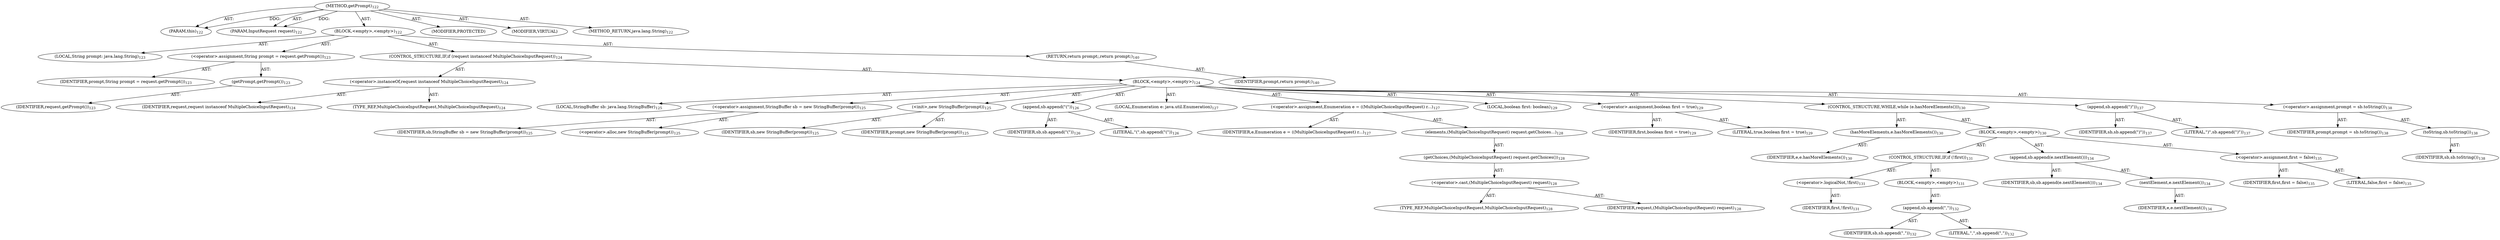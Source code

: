 digraph "getPrompt" {  
"111669149698" [label = <(METHOD,getPrompt)<SUB>122</SUB>> ]
"115964116995" [label = <(PARAM,this)<SUB>122</SUB>> ]
"115964116996" [label = <(PARAM,InputRequest request)<SUB>122</SUB>> ]
"25769803789" [label = <(BLOCK,&lt;empty&gt;,&lt;empty&gt;)<SUB>122</SUB>> ]
"94489280518" [label = <(LOCAL,String prompt: java.lang.String)<SUB>123</SUB>> ]
"30064771100" [label = <(&lt;operator&gt;.assignment,String prompt = request.getPrompt())<SUB>123</SUB>> ]
"68719476763" [label = <(IDENTIFIER,prompt,String prompt = request.getPrompt())<SUB>123</SUB>> ]
"30064771101" [label = <(getPrompt,getPrompt())<SUB>123</SUB>> ]
"68719476764" [label = <(IDENTIFIER,request,getPrompt())<SUB>123</SUB>> ]
"47244640264" [label = <(CONTROL_STRUCTURE,IF,if (request instanceof MultipleChoiceInputRequest))<SUB>124</SUB>> ]
"30064771102" [label = <(&lt;operator&gt;.instanceOf,request instanceof MultipleChoiceInputRequest)<SUB>124</SUB>> ]
"68719476765" [label = <(IDENTIFIER,request,request instanceof MultipleChoiceInputRequest)<SUB>124</SUB>> ]
"180388626432" [label = <(TYPE_REF,MultipleChoiceInputRequest,MultipleChoiceInputRequest)<SUB>124</SUB>> ]
"25769803790" [label = <(BLOCK,&lt;empty&gt;,&lt;empty&gt;)<SUB>124</SUB>> ]
"94489280519" [label = <(LOCAL,StringBuffer sb: java.lang.StringBuffer)<SUB>125</SUB>> ]
"30064771103" [label = <(&lt;operator&gt;.assignment,StringBuffer sb = new StringBuffer(prompt))<SUB>125</SUB>> ]
"68719476766" [label = <(IDENTIFIER,sb,StringBuffer sb = new StringBuffer(prompt))<SUB>125</SUB>> ]
"30064771104" [label = <(&lt;operator&gt;.alloc,new StringBuffer(prompt))<SUB>125</SUB>> ]
"30064771105" [label = <(&lt;init&gt;,new StringBuffer(prompt))<SUB>125</SUB>> ]
"68719476767" [label = <(IDENTIFIER,sb,new StringBuffer(prompt))<SUB>125</SUB>> ]
"68719476768" [label = <(IDENTIFIER,prompt,new StringBuffer(prompt))<SUB>125</SUB>> ]
"30064771106" [label = <(append,sb.append(&quot;(&quot;))<SUB>126</SUB>> ]
"68719476769" [label = <(IDENTIFIER,sb,sb.append(&quot;(&quot;))<SUB>126</SUB>> ]
"90194313221" [label = <(LITERAL,&quot;(&quot;,sb.append(&quot;(&quot;))<SUB>126</SUB>> ]
"94489280520" [label = <(LOCAL,Enumeration e: java.util.Enumeration)<SUB>127</SUB>> ]
"30064771107" [label = <(&lt;operator&gt;.assignment,Enumeration e = ((MultipleChoiceInputRequest) r...)<SUB>127</SUB>> ]
"68719476770" [label = <(IDENTIFIER,e,Enumeration e = ((MultipleChoiceInputRequest) r...)<SUB>127</SUB>> ]
"30064771108" [label = <(elements,(MultipleChoiceInputRequest) request.getChoices...)<SUB>128</SUB>> ]
"30064771109" [label = <(getChoices,(MultipleChoiceInputRequest) request.getChoices())<SUB>128</SUB>> ]
"30064771110" [label = <(&lt;operator&gt;.cast,(MultipleChoiceInputRequest) request)<SUB>128</SUB>> ]
"180388626433" [label = <(TYPE_REF,MultipleChoiceInputRequest,MultipleChoiceInputRequest)<SUB>128</SUB>> ]
"68719476771" [label = <(IDENTIFIER,request,(MultipleChoiceInputRequest) request)<SUB>128</SUB>> ]
"94489280521" [label = <(LOCAL,boolean first: boolean)<SUB>129</SUB>> ]
"30064771111" [label = <(&lt;operator&gt;.assignment,boolean first = true)<SUB>129</SUB>> ]
"68719476772" [label = <(IDENTIFIER,first,boolean first = true)<SUB>129</SUB>> ]
"90194313222" [label = <(LITERAL,true,boolean first = true)<SUB>129</SUB>> ]
"47244640265" [label = <(CONTROL_STRUCTURE,WHILE,while (e.hasMoreElements()))<SUB>130</SUB>> ]
"30064771112" [label = <(hasMoreElements,e.hasMoreElements())<SUB>130</SUB>> ]
"68719476773" [label = <(IDENTIFIER,e,e.hasMoreElements())<SUB>130</SUB>> ]
"25769803791" [label = <(BLOCK,&lt;empty&gt;,&lt;empty&gt;)<SUB>130</SUB>> ]
"47244640266" [label = <(CONTROL_STRUCTURE,IF,if (!first))<SUB>131</SUB>> ]
"30064771113" [label = <(&lt;operator&gt;.logicalNot,!first)<SUB>131</SUB>> ]
"68719476774" [label = <(IDENTIFIER,first,!first)<SUB>131</SUB>> ]
"25769803792" [label = <(BLOCK,&lt;empty&gt;,&lt;empty&gt;)<SUB>131</SUB>> ]
"30064771114" [label = <(append,sb.append(&quot;,&quot;))<SUB>132</SUB>> ]
"68719476775" [label = <(IDENTIFIER,sb,sb.append(&quot;,&quot;))<SUB>132</SUB>> ]
"90194313223" [label = <(LITERAL,&quot;,&quot;,sb.append(&quot;,&quot;))<SUB>132</SUB>> ]
"30064771115" [label = <(append,sb.append(e.nextElement()))<SUB>134</SUB>> ]
"68719476776" [label = <(IDENTIFIER,sb,sb.append(e.nextElement()))<SUB>134</SUB>> ]
"30064771116" [label = <(nextElement,e.nextElement())<SUB>134</SUB>> ]
"68719476777" [label = <(IDENTIFIER,e,e.nextElement())<SUB>134</SUB>> ]
"30064771117" [label = <(&lt;operator&gt;.assignment,first = false)<SUB>135</SUB>> ]
"68719476778" [label = <(IDENTIFIER,first,first = false)<SUB>135</SUB>> ]
"90194313224" [label = <(LITERAL,false,first = false)<SUB>135</SUB>> ]
"30064771118" [label = <(append,sb.append(&quot;)&quot;))<SUB>137</SUB>> ]
"68719476779" [label = <(IDENTIFIER,sb,sb.append(&quot;)&quot;))<SUB>137</SUB>> ]
"90194313225" [label = <(LITERAL,&quot;)&quot;,sb.append(&quot;)&quot;))<SUB>137</SUB>> ]
"30064771119" [label = <(&lt;operator&gt;.assignment,prompt = sb.toString())<SUB>138</SUB>> ]
"68719476780" [label = <(IDENTIFIER,prompt,prompt = sb.toString())<SUB>138</SUB>> ]
"30064771120" [label = <(toString,sb.toString())<SUB>138</SUB>> ]
"68719476781" [label = <(IDENTIFIER,sb,sb.toString())<SUB>138</SUB>> ]
"146028888064" [label = <(RETURN,return prompt;,return prompt;)<SUB>140</SUB>> ]
"68719476782" [label = <(IDENTIFIER,prompt,return prompt;)<SUB>140</SUB>> ]
"133143986180" [label = <(MODIFIER,PROTECTED)> ]
"133143986181" [label = <(MODIFIER,VIRTUAL)> ]
"128849018882" [label = <(METHOD_RETURN,java.lang.String)<SUB>122</SUB>> ]
  "111669149698" -> "115964116995"  [ label = "AST: "] 
  "111669149698" -> "115964116996"  [ label = "AST: "] 
  "111669149698" -> "25769803789"  [ label = "AST: "] 
  "111669149698" -> "133143986180"  [ label = "AST: "] 
  "111669149698" -> "133143986181"  [ label = "AST: "] 
  "111669149698" -> "128849018882"  [ label = "AST: "] 
  "25769803789" -> "94489280518"  [ label = "AST: "] 
  "25769803789" -> "30064771100"  [ label = "AST: "] 
  "25769803789" -> "47244640264"  [ label = "AST: "] 
  "25769803789" -> "146028888064"  [ label = "AST: "] 
  "30064771100" -> "68719476763"  [ label = "AST: "] 
  "30064771100" -> "30064771101"  [ label = "AST: "] 
  "30064771101" -> "68719476764"  [ label = "AST: "] 
  "47244640264" -> "30064771102"  [ label = "AST: "] 
  "47244640264" -> "25769803790"  [ label = "AST: "] 
  "30064771102" -> "68719476765"  [ label = "AST: "] 
  "30064771102" -> "180388626432"  [ label = "AST: "] 
  "25769803790" -> "94489280519"  [ label = "AST: "] 
  "25769803790" -> "30064771103"  [ label = "AST: "] 
  "25769803790" -> "30064771105"  [ label = "AST: "] 
  "25769803790" -> "30064771106"  [ label = "AST: "] 
  "25769803790" -> "94489280520"  [ label = "AST: "] 
  "25769803790" -> "30064771107"  [ label = "AST: "] 
  "25769803790" -> "94489280521"  [ label = "AST: "] 
  "25769803790" -> "30064771111"  [ label = "AST: "] 
  "25769803790" -> "47244640265"  [ label = "AST: "] 
  "25769803790" -> "30064771118"  [ label = "AST: "] 
  "25769803790" -> "30064771119"  [ label = "AST: "] 
  "30064771103" -> "68719476766"  [ label = "AST: "] 
  "30064771103" -> "30064771104"  [ label = "AST: "] 
  "30064771105" -> "68719476767"  [ label = "AST: "] 
  "30064771105" -> "68719476768"  [ label = "AST: "] 
  "30064771106" -> "68719476769"  [ label = "AST: "] 
  "30064771106" -> "90194313221"  [ label = "AST: "] 
  "30064771107" -> "68719476770"  [ label = "AST: "] 
  "30064771107" -> "30064771108"  [ label = "AST: "] 
  "30064771108" -> "30064771109"  [ label = "AST: "] 
  "30064771109" -> "30064771110"  [ label = "AST: "] 
  "30064771110" -> "180388626433"  [ label = "AST: "] 
  "30064771110" -> "68719476771"  [ label = "AST: "] 
  "30064771111" -> "68719476772"  [ label = "AST: "] 
  "30064771111" -> "90194313222"  [ label = "AST: "] 
  "47244640265" -> "30064771112"  [ label = "AST: "] 
  "47244640265" -> "25769803791"  [ label = "AST: "] 
  "30064771112" -> "68719476773"  [ label = "AST: "] 
  "25769803791" -> "47244640266"  [ label = "AST: "] 
  "25769803791" -> "30064771115"  [ label = "AST: "] 
  "25769803791" -> "30064771117"  [ label = "AST: "] 
  "47244640266" -> "30064771113"  [ label = "AST: "] 
  "47244640266" -> "25769803792"  [ label = "AST: "] 
  "30064771113" -> "68719476774"  [ label = "AST: "] 
  "25769803792" -> "30064771114"  [ label = "AST: "] 
  "30064771114" -> "68719476775"  [ label = "AST: "] 
  "30064771114" -> "90194313223"  [ label = "AST: "] 
  "30064771115" -> "68719476776"  [ label = "AST: "] 
  "30064771115" -> "30064771116"  [ label = "AST: "] 
  "30064771116" -> "68719476777"  [ label = "AST: "] 
  "30064771117" -> "68719476778"  [ label = "AST: "] 
  "30064771117" -> "90194313224"  [ label = "AST: "] 
  "30064771118" -> "68719476779"  [ label = "AST: "] 
  "30064771118" -> "90194313225"  [ label = "AST: "] 
  "30064771119" -> "68719476780"  [ label = "AST: "] 
  "30064771119" -> "30064771120"  [ label = "AST: "] 
  "30064771120" -> "68719476781"  [ label = "AST: "] 
  "146028888064" -> "68719476782"  [ label = "AST: "] 
  "111669149698" -> "115964116995"  [ label = "DDG: "] 
  "111669149698" -> "115964116996"  [ label = "DDG: "] 
}
